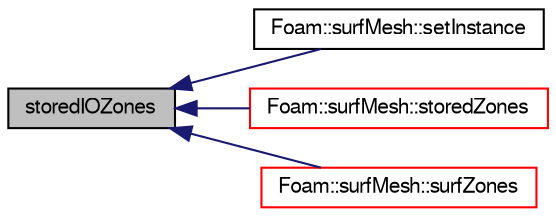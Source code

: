 digraph "storedIOZones"
{
  bgcolor="transparent";
  edge [fontname="FreeSans",fontsize="10",labelfontname="FreeSans",labelfontsize="10"];
  node [fontname="FreeSans",fontsize="10",shape=record];
  rankdir="LR";
  Node1 [label="storedIOZones",height=0.2,width=0.4,color="black", fillcolor="grey75", style="filled" fontcolor="black"];
  Node1 -> Node2 [dir="back",color="midnightblue",fontsize="10",style="solid",fontname="FreeSans"];
  Node2 [label="Foam::surfMesh::setInstance",height=0.2,width=0.4,color="black",URL="$a02436.html#add9813891a074bebd77384af1717b0bf",tooltip="Set the instance for mesh files. "];
  Node1 -> Node3 [dir="back",color="midnightblue",fontsize="10",style="solid",fontname="FreeSans"];
  Node3 [label="Foam::surfMesh::storedZones",height=0.2,width=0.4,color="red",URL="$a02436.html#aa4da19498e7e904ff22cf57fc8899360",tooltip="Non-const access to the zones. "];
  Node1 -> Node4 [dir="back",color="midnightblue",fontsize="10",style="solid",fontname="FreeSans"];
  Node4 [label="Foam::surfMesh::surfZones",height=0.2,width=0.4,color="red",URL="$a02436.html#aef9df095e77cb940ecee0f94f7c7c905",tooltip="Return surface zones. "];
}

